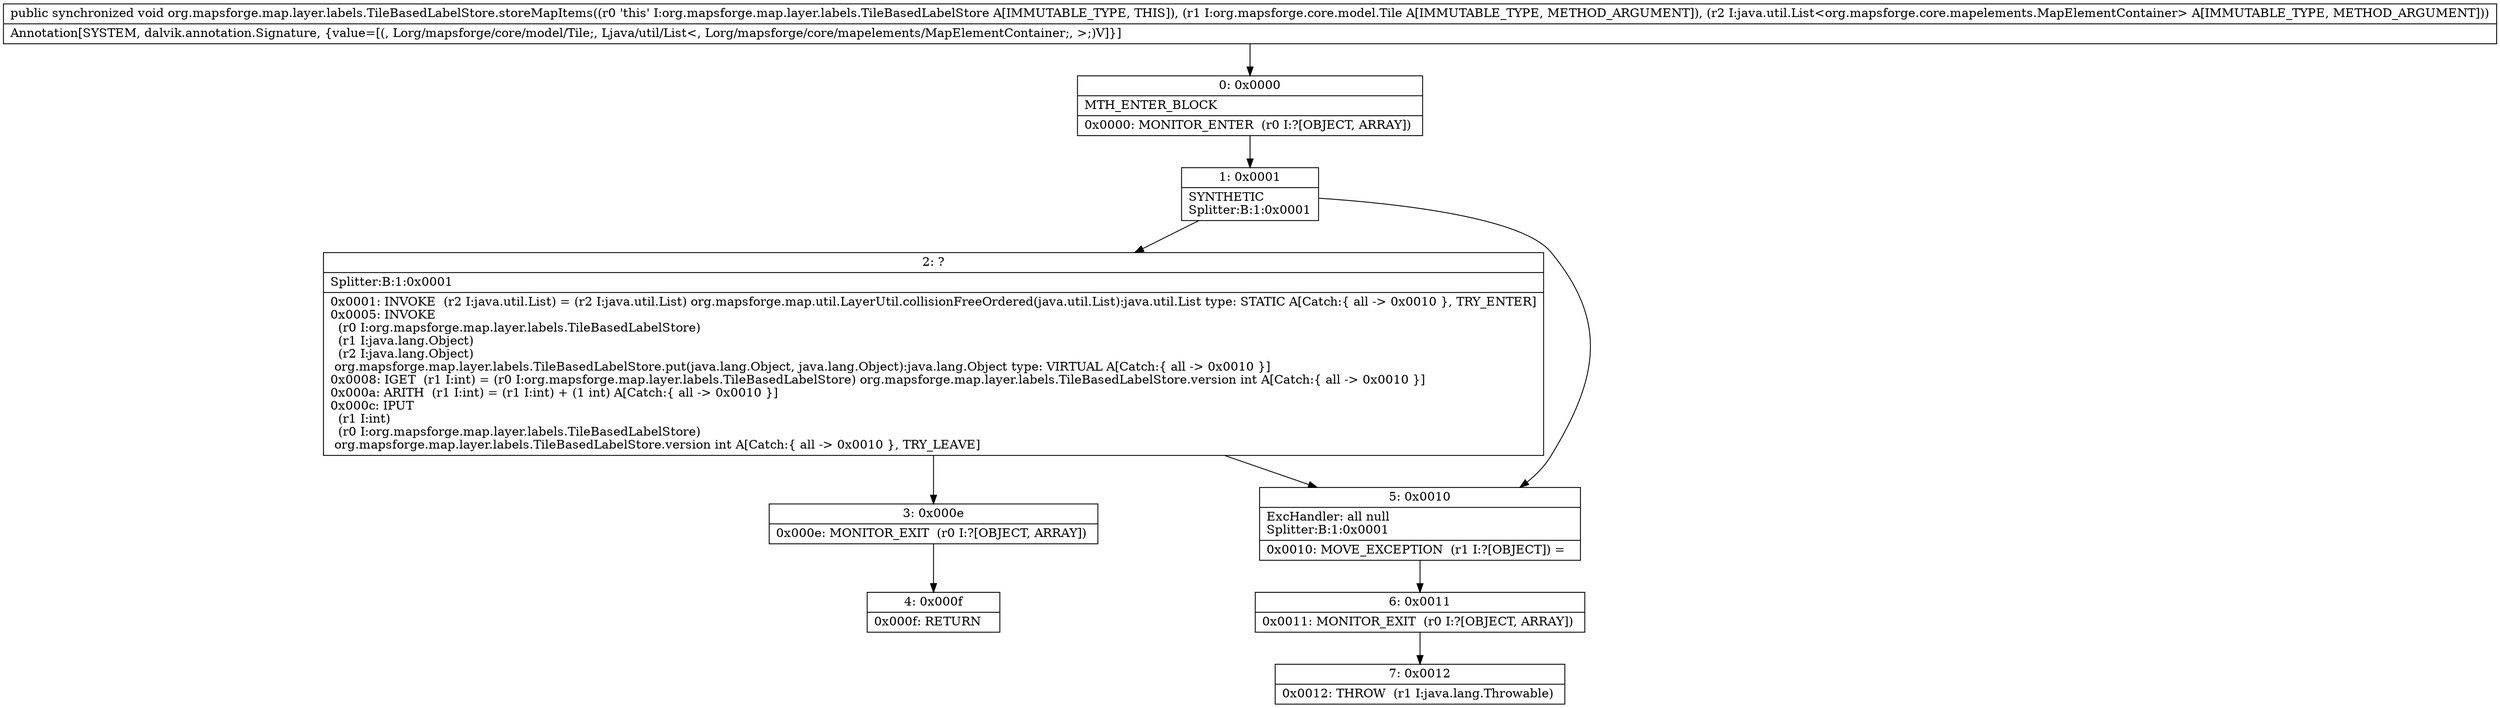 digraph "CFG fororg.mapsforge.map.layer.labels.TileBasedLabelStore.storeMapItems(Lorg\/mapsforge\/core\/model\/Tile;Ljava\/util\/List;)V" {
Node_0 [shape=record,label="{0\:\ 0x0000|MTH_ENTER_BLOCK\l|0x0000: MONITOR_ENTER  (r0 I:?[OBJECT, ARRAY]) \l}"];
Node_1 [shape=record,label="{1\:\ 0x0001|SYNTHETIC\lSplitter:B:1:0x0001\l}"];
Node_2 [shape=record,label="{2\:\ ?|Splitter:B:1:0x0001\l|0x0001: INVOKE  (r2 I:java.util.List) = (r2 I:java.util.List) org.mapsforge.map.util.LayerUtil.collisionFreeOrdered(java.util.List):java.util.List type: STATIC A[Catch:\{ all \-\> 0x0010 \}, TRY_ENTER]\l0x0005: INVOKE  \l  (r0 I:org.mapsforge.map.layer.labels.TileBasedLabelStore)\l  (r1 I:java.lang.Object)\l  (r2 I:java.lang.Object)\l org.mapsforge.map.layer.labels.TileBasedLabelStore.put(java.lang.Object, java.lang.Object):java.lang.Object type: VIRTUAL A[Catch:\{ all \-\> 0x0010 \}]\l0x0008: IGET  (r1 I:int) = (r0 I:org.mapsforge.map.layer.labels.TileBasedLabelStore) org.mapsforge.map.layer.labels.TileBasedLabelStore.version int A[Catch:\{ all \-\> 0x0010 \}]\l0x000a: ARITH  (r1 I:int) = (r1 I:int) + (1 int) A[Catch:\{ all \-\> 0x0010 \}]\l0x000c: IPUT  \l  (r1 I:int)\l  (r0 I:org.mapsforge.map.layer.labels.TileBasedLabelStore)\l org.mapsforge.map.layer.labels.TileBasedLabelStore.version int A[Catch:\{ all \-\> 0x0010 \}, TRY_LEAVE]\l}"];
Node_3 [shape=record,label="{3\:\ 0x000e|0x000e: MONITOR_EXIT  (r0 I:?[OBJECT, ARRAY]) \l}"];
Node_4 [shape=record,label="{4\:\ 0x000f|0x000f: RETURN   \l}"];
Node_5 [shape=record,label="{5\:\ 0x0010|ExcHandler: all null\lSplitter:B:1:0x0001\l|0x0010: MOVE_EXCEPTION  (r1 I:?[OBJECT]) =  \l}"];
Node_6 [shape=record,label="{6\:\ 0x0011|0x0011: MONITOR_EXIT  (r0 I:?[OBJECT, ARRAY]) \l}"];
Node_7 [shape=record,label="{7\:\ 0x0012|0x0012: THROW  (r1 I:java.lang.Throwable) \l}"];
MethodNode[shape=record,label="{public synchronized void org.mapsforge.map.layer.labels.TileBasedLabelStore.storeMapItems((r0 'this' I:org.mapsforge.map.layer.labels.TileBasedLabelStore A[IMMUTABLE_TYPE, THIS]), (r1 I:org.mapsforge.core.model.Tile A[IMMUTABLE_TYPE, METHOD_ARGUMENT]), (r2 I:java.util.List\<org.mapsforge.core.mapelements.MapElementContainer\> A[IMMUTABLE_TYPE, METHOD_ARGUMENT]))  | Annotation[SYSTEM, dalvik.annotation.Signature, \{value=[(, Lorg\/mapsforge\/core\/model\/Tile;, Ljava\/util\/List\<, Lorg\/mapsforge\/core\/mapelements\/MapElementContainer;, \>;)V]\}]\l}"];
MethodNode -> Node_0;
Node_0 -> Node_1;
Node_1 -> Node_2;
Node_1 -> Node_5;
Node_2 -> Node_3;
Node_2 -> Node_5;
Node_3 -> Node_4;
Node_5 -> Node_6;
Node_6 -> Node_7;
}

